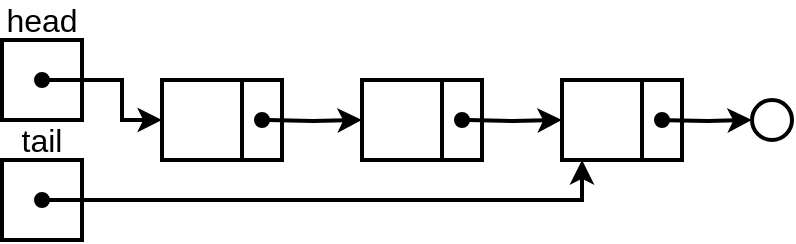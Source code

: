 <mxfile version="20.3.0" type="device"><diagram id="WSqfZrEBY1LK9OuHkjoX" name="Page-1"><mxGraphModel dx="552" dy="383" grid="1" gridSize="10" guides="1" tooltips="1" connect="1" arrows="1" fold="1" page="1" pageScale="1" pageWidth="850" pageHeight="1100" math="0" shadow="0"><root><mxCell id="0"/><mxCell id="1" parent="0"/><mxCell id="BPquq5aEhcNxKZMPYwpO-6" value="" style="group" vertex="1" connectable="0" parent="1"><mxGeometry x="40" y="40" width="395" height="120" as="geometry"/></mxCell><mxCell id="BPquq5aEhcNxKZMPYwpO-1" value="" style="group" vertex="1" connectable="0" parent="BPquq5aEhcNxKZMPYwpO-6"><mxGeometry width="40" height="60" as="geometry"/></mxCell><mxCell id="fRm4eAnhWdAulVf5MyLz-3" value="" style="rounded=0;whiteSpace=wrap;html=1;strokeWidth=2;" parent="BPquq5aEhcNxKZMPYwpO-1" vertex="1"><mxGeometry y="20" width="40" height="40" as="geometry"/></mxCell><mxCell id="fRm4eAnhWdAulVf5MyLz-7" value="head" style="text;html=1;strokeColor=none;fillColor=none;align=center;verticalAlign=middle;whiteSpace=wrap;rounded=0;fontSize=16;" parent="BPquq5aEhcNxKZMPYwpO-1" vertex="1"><mxGeometry width="40" height="20" as="geometry"/></mxCell><mxCell id="fRm4eAnhWdAulVf5MyLz-4" value="" style="ellipse;whiteSpace=wrap;html=1;aspect=fixed;strokeWidth=2;" parent="BPquq5aEhcNxKZMPYwpO-6" vertex="1"><mxGeometry x="375" y="50" width="20" height="20" as="geometry"/></mxCell><mxCell id="fRm4eAnhWdAulVf5MyLz-6" value="" style="endArrow=classic;html=1;endFill=1;startArrow=oval;startFill=1;strokeWidth=2;entryX=0;entryY=0.5;entryDx=0;entryDy=0;exitX=0.5;exitY=0.5;exitDx=0;exitDy=0;exitPerimeter=0;edgeStyle=orthogonalEdgeStyle;rounded=0;" parent="BPquq5aEhcNxKZMPYwpO-6" edge="1" source="fRm4eAnhWdAulVf5MyLz-3"><mxGeometry y="20" width="50" height="50" as="geometry"><mxPoint x="20" y="60" as="sourcePoint"/><mxPoint x="80" y="60" as="targetPoint"/><Array as="points"><mxPoint x="60" y="40"/><mxPoint x="60" y="60"/></Array></mxGeometry></mxCell><mxCell id="fRm4eAnhWdAulVf5MyLz-27" value="" style="group" parent="BPquq5aEhcNxKZMPYwpO-6" vertex="1" connectable="0"><mxGeometry x="80" y="40" width="60" height="40" as="geometry"/></mxCell><mxCell id="fRm4eAnhWdAulVf5MyLz-14" value="" style="rounded=0;whiteSpace=wrap;html=1;strokeWidth=2;fontSize=16;" parent="fRm4eAnhWdAulVf5MyLz-27" vertex="1"><mxGeometry width="40" height="40" as="geometry"/></mxCell><mxCell id="fRm4eAnhWdAulVf5MyLz-15" value="" style="rounded=0;whiteSpace=wrap;html=1;strokeWidth=2;fontSize=16;" parent="fRm4eAnhWdAulVf5MyLz-27" vertex="1"><mxGeometry x="40" width="20" height="40" as="geometry"/></mxCell><mxCell id="fRm4eAnhWdAulVf5MyLz-31" value="" style="group" parent="BPquq5aEhcNxKZMPYwpO-6" vertex="1" connectable="0"><mxGeometry x="280" y="40" width="60" height="40" as="geometry"/></mxCell><mxCell id="fRm4eAnhWdAulVf5MyLz-32" value="" style="rounded=0;whiteSpace=wrap;html=1;strokeWidth=2;fontSize=16;" parent="fRm4eAnhWdAulVf5MyLz-31" vertex="1"><mxGeometry width="40" height="40" as="geometry"/></mxCell><mxCell id="fRm4eAnhWdAulVf5MyLz-33" value="" style="rounded=0;whiteSpace=wrap;html=1;strokeWidth=2;fontSize=16;" parent="fRm4eAnhWdAulVf5MyLz-31" vertex="1"><mxGeometry x="40" width="20" height="40" as="geometry"/></mxCell><mxCell id="fRm4eAnhWdAulVf5MyLz-34" style="edgeStyle=orthogonalEdgeStyle;rounded=0;orthogonalLoop=1;jettySize=auto;html=1;entryX=0;entryY=0.5;entryDx=0;entryDy=0;startArrow=oval;startFill=1;endArrow=classic;endFill=1;strokeWidth=2;fontSize=16;" parent="BPquq5aEhcNxKZMPYwpO-6" target="fRm4eAnhWdAulVf5MyLz-29" edge="1"><mxGeometry relative="1" as="geometry"><mxPoint x="130" y="60" as="sourcePoint"/></mxGeometry></mxCell><mxCell id="fRm4eAnhWdAulVf5MyLz-37" value="" style="group" parent="BPquq5aEhcNxKZMPYwpO-6" vertex="1" connectable="0"><mxGeometry x="180" y="40" width="60" height="40" as="geometry"/></mxCell><mxCell id="fRm4eAnhWdAulVf5MyLz-28" value="" style="group" parent="fRm4eAnhWdAulVf5MyLz-37" vertex="1" connectable="0"><mxGeometry width="60" height="40" as="geometry"/></mxCell><mxCell id="fRm4eAnhWdAulVf5MyLz-29" value="" style="rounded=0;whiteSpace=wrap;html=1;strokeWidth=2;fontSize=16;" parent="fRm4eAnhWdAulVf5MyLz-28" vertex="1"><mxGeometry width="40" height="40" as="geometry"/></mxCell><mxCell id="fRm4eAnhWdAulVf5MyLz-30" value="" style="rounded=0;whiteSpace=wrap;html=1;strokeWidth=2;fontSize=16;" parent="fRm4eAnhWdAulVf5MyLz-28" vertex="1"><mxGeometry x="40" width="20" height="40" as="geometry"/></mxCell><mxCell id="fRm4eAnhWdAulVf5MyLz-35" style="edgeStyle=orthogonalEdgeStyle;rounded=0;orthogonalLoop=1;jettySize=auto;html=1;entryX=0;entryY=0.5;entryDx=0;entryDy=0;startArrow=oval;startFill=1;endArrow=classic;endFill=1;strokeWidth=2;fontSize=16;" parent="fRm4eAnhWdAulVf5MyLz-37" target="fRm4eAnhWdAulVf5MyLz-32" edge="1"><mxGeometry relative="1" as="geometry"><mxPoint x="50" y="20" as="sourcePoint"/></mxGeometry></mxCell><mxCell id="fRm4eAnhWdAulVf5MyLz-45" style="edgeStyle=orthogonalEdgeStyle;rounded=0;orthogonalLoop=1;jettySize=auto;html=1;entryX=0;entryY=0.5;entryDx=0;entryDy=0;startArrow=oval;startFill=1;endArrow=classic;endFill=1;strokeWidth=2;fontSize=16;" parent="BPquq5aEhcNxKZMPYwpO-6" target="fRm4eAnhWdAulVf5MyLz-4" edge="1"><mxGeometry relative="1" as="geometry"><mxPoint x="330" y="60" as="sourcePoint"/></mxGeometry></mxCell><mxCell id="BPquq5aEhcNxKZMPYwpO-2" value="" style="group" vertex="1" connectable="0" parent="BPquq5aEhcNxKZMPYwpO-6"><mxGeometry y="60" width="40" height="60" as="geometry"/></mxCell><mxCell id="BPquq5aEhcNxKZMPYwpO-3" value="" style="rounded=0;whiteSpace=wrap;html=1;strokeWidth=2;" vertex="1" parent="BPquq5aEhcNxKZMPYwpO-2"><mxGeometry y="20" width="40" height="40" as="geometry"/></mxCell><mxCell id="BPquq5aEhcNxKZMPYwpO-4" value="tail" style="text;html=1;strokeColor=none;fillColor=none;align=center;verticalAlign=middle;whiteSpace=wrap;rounded=0;fontSize=16;" vertex="1" parent="BPquq5aEhcNxKZMPYwpO-2"><mxGeometry width="40" height="20" as="geometry"/></mxCell><mxCell id="BPquq5aEhcNxKZMPYwpO-5" value="" style="endArrow=classic;html=1;endFill=1;startArrow=oval;startFill=1;strokeWidth=2;entryX=0.25;entryY=1;entryDx=0;entryDy=0;exitX=0.5;exitY=0.5;exitDx=0;exitDy=0;exitPerimeter=0;edgeStyle=orthogonalEdgeStyle;rounded=0;" edge="1" parent="BPquq5aEhcNxKZMPYwpO-6" source="BPquq5aEhcNxKZMPYwpO-3" target="fRm4eAnhWdAulVf5MyLz-32"><mxGeometry x="10" y="30" width="50" height="50" as="geometry"><mxPoint x="30" y="40.0" as="sourcePoint"/><mxPoint x="90" y="70.0" as="targetPoint"/><Array as="points"><mxPoint x="290" y="100"/></Array></mxGeometry></mxCell></root></mxGraphModel></diagram></mxfile>